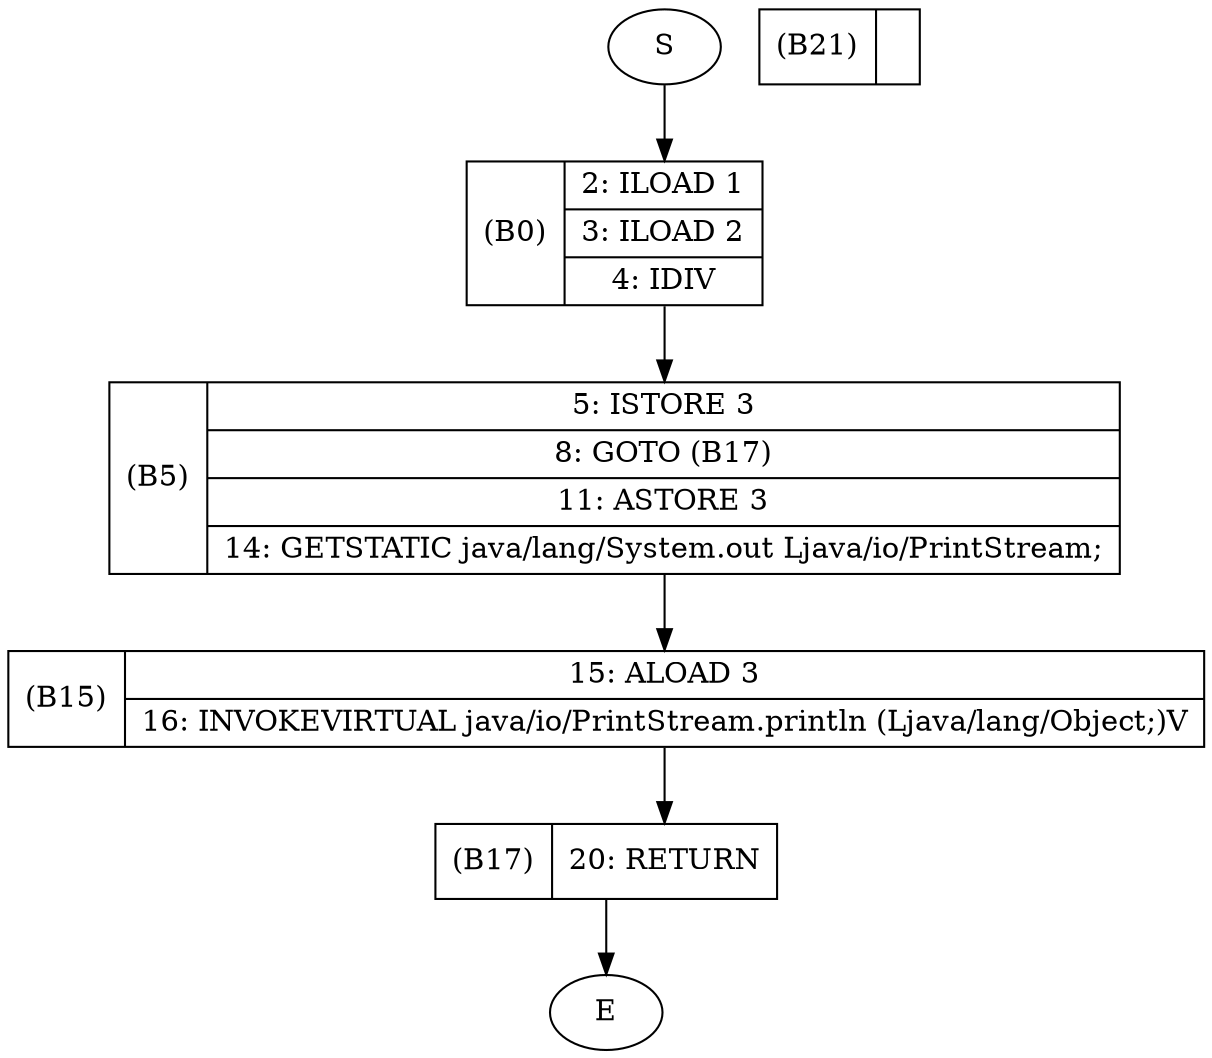 digraph ExampleClass_catchOne {
	node [shape=record]
	S [label="S", shape=ellipse]
	S:<bottom> -> B0:<top> [label=""]

	B0 [
		label="\(B0\) | { <top> 2: ILOAD 1 |3: ILOAD 2 | <bottom> 4: IDIV  }"
		]

	B0:<bottom> -> B5:<top> [label=""]

	B17 [
		label="\(B17\) | { <top> 20: RETURN  }"
		]

	B17:<bottom> -> E:<top> [label=""]

	B5 [
		label="\(B5\) | { <top> 5: ISTORE 3 |8: GOTO (B17) |11: ASTORE 3 | <bottom> 14: GETSTATIC java/lang/System.out Ljava/io/PrintStream; }"
		]

	B5:<bottom> -> B15:<top> [label=""]

	B21 [
		label="\(B21\) | { <top>  }"
		]

	E [label="E", shape=ellipse]
	B15 [
		label="\(B15\) | { <top> 15: ALOAD 3 | <bottom> 16: INVOKEVIRTUAL java/io/PrintStream.println (Ljava/lang/Object;)V }"
		]

	B15:<bottom> -> B17:<top> [label=""]

}
